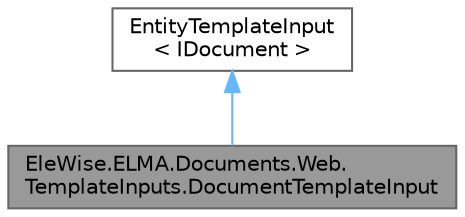 digraph "EleWise.ELMA.Documents.Web.TemplateInputs.DocumentTemplateInput"
{
 // LATEX_PDF_SIZE
  bgcolor="transparent";
  edge [fontname=Helvetica,fontsize=10,labelfontname=Helvetica,labelfontsize=10];
  node [fontname=Helvetica,fontsize=10,shape=box,height=0.2,width=0.4];
  Node1 [id="Node000001",label="EleWise.ELMA.Documents.Web.\lTemplateInputs.DocumentTemplateInput",height=0.2,width=0.4,color="gray40", fillcolor="grey60", style="filled", fontcolor="black",tooltip="Класс для форматирования объектов с типом \"документ\" при формтировании по шаблону"];
  Node2 -> Node1 [id="edge1_Node000001_Node000002",dir="back",color="steelblue1",style="solid",tooltip=" "];
  Node2 [id="Node000002",label="EntityTemplateInput\l\< IDocument \>",height=0.2,width=0.4,color="gray40", fillcolor="white", style="filled",tooltip=" "];
}

